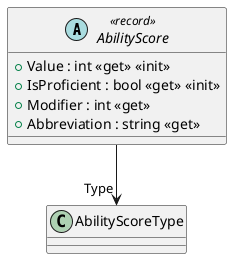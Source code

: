 @startuml
abstract class AbilityScore <<record>> {
    + Value : int <<get>> <<init>>
    + IsProficient : bool <<get>> <<init>>
    + Modifier : int <<get>>
    + Abbreviation : string <<get>>
}
AbilityScore --> "Type" AbilityScoreType
@enduml
